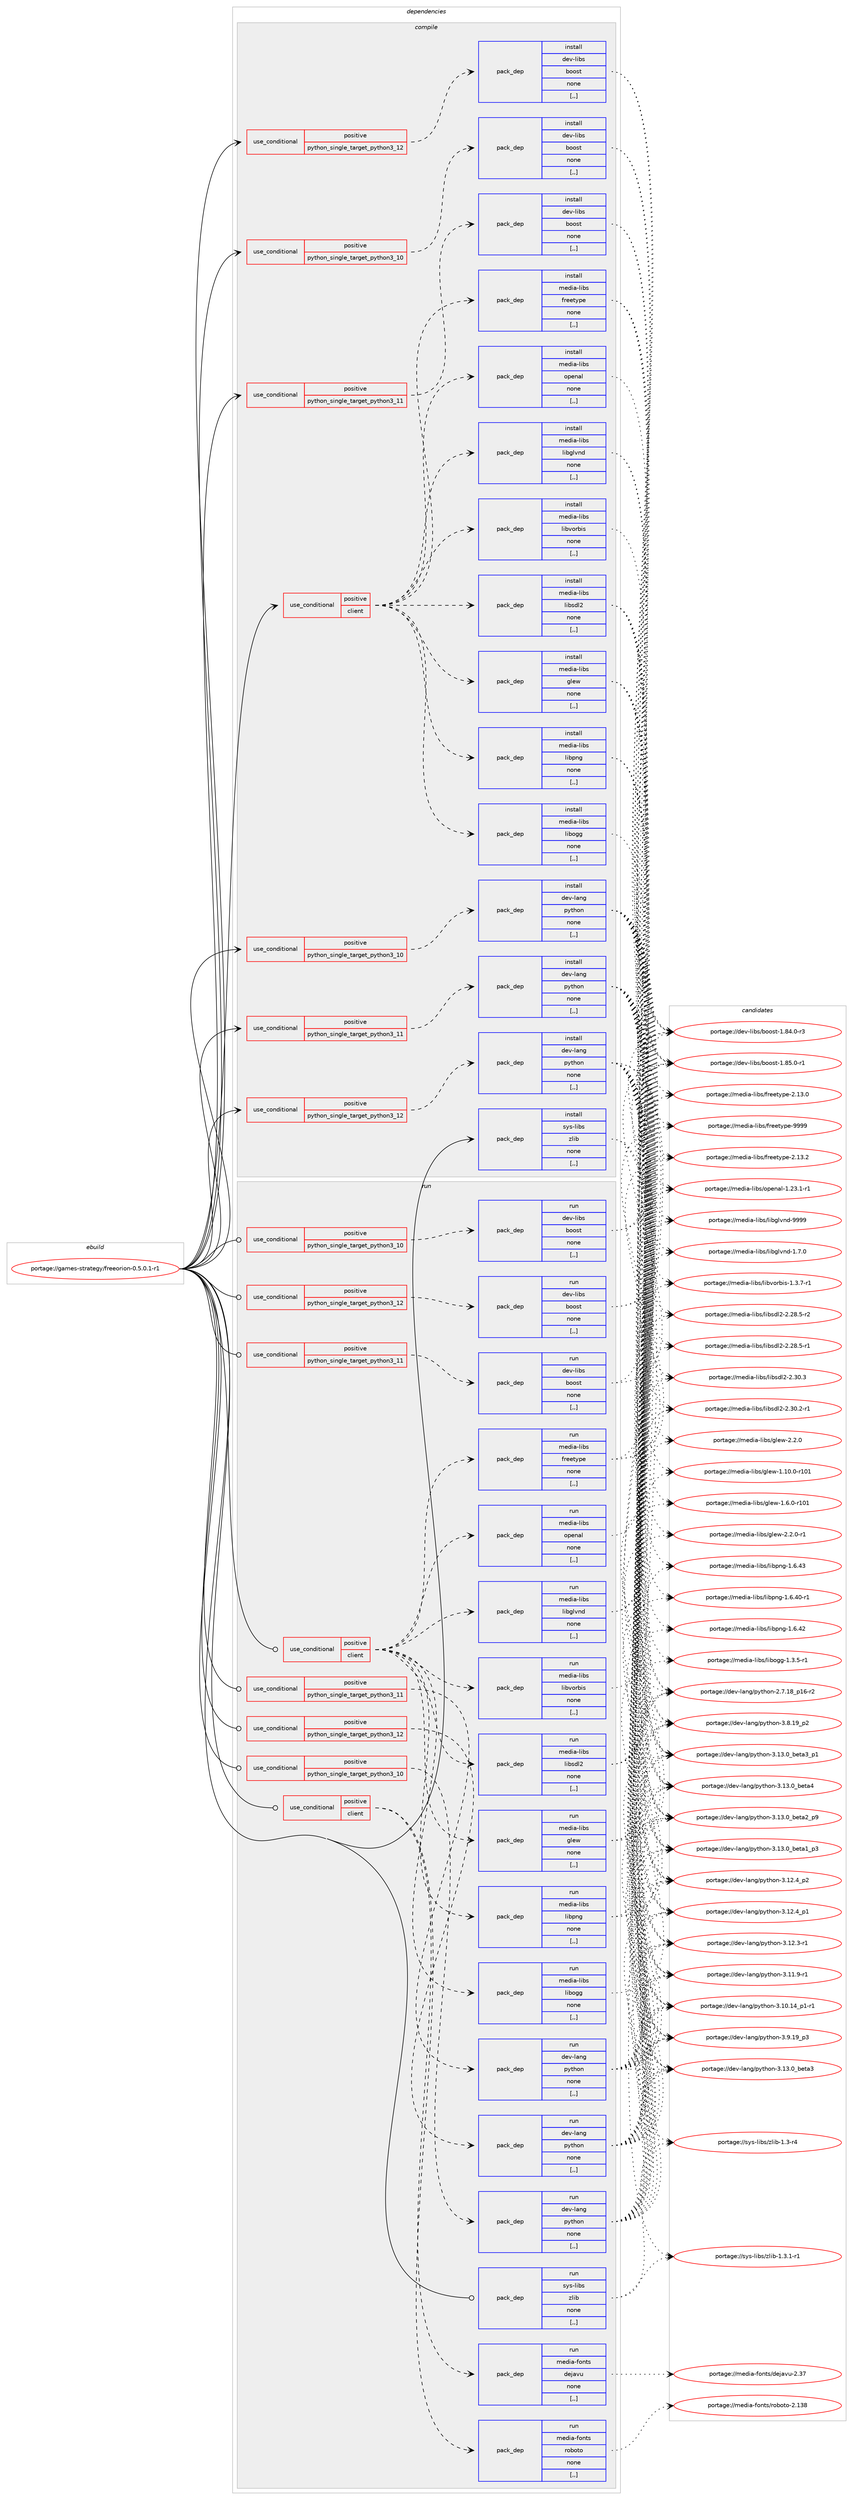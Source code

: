 digraph prolog {

# *************
# Graph options
# *************

newrank=true;
concentrate=true;
compound=true;
graph [rankdir=LR,fontname=Helvetica,fontsize=10,ranksep=1.5];#, ranksep=2.5, nodesep=0.2];
edge  [arrowhead=vee];
node  [fontname=Helvetica,fontsize=10];

# **********
# The ebuild
# **********

subgraph cluster_leftcol {
color=gray;
label=<<i>ebuild</i>>;
id [label="portage://games-strategy/freeorion-0.5.0.1-r1", color=red, width=4, href="../games-strategy/freeorion-0.5.0.1-r1.svg"];
}

# ****************
# The dependencies
# ****************

subgraph cluster_midcol {
color=gray;
label=<<i>dependencies</i>>;
subgraph cluster_compile {
fillcolor="#eeeeee";
style=filled;
label=<<i>compile</i>>;
subgraph cond64811 {
dependency234373 [label=<<TABLE BORDER="0" CELLBORDER="1" CELLSPACING="0" CELLPADDING="4"><TR><TD ROWSPAN="3" CELLPADDING="10">use_conditional</TD></TR><TR><TD>positive</TD></TR><TR><TD>client</TD></TR></TABLE>>, shape=none, color=red];
subgraph pack168040 {
dependency234374 [label=<<TABLE BORDER="0" CELLBORDER="1" CELLSPACING="0" CELLPADDING="4" WIDTH="220"><TR><TD ROWSPAN="6" CELLPADDING="30">pack_dep</TD></TR><TR><TD WIDTH="110">install</TD></TR><TR><TD>media-libs</TD></TR><TR><TD>freetype</TD></TR><TR><TD>none</TD></TR><TR><TD>[,,]</TD></TR></TABLE>>, shape=none, color=blue];
}
dependency234373:e -> dependency234374:w [weight=20,style="dashed",arrowhead="vee"];
subgraph pack168041 {
dependency234375 [label=<<TABLE BORDER="0" CELLBORDER="1" CELLSPACING="0" CELLPADDING="4" WIDTH="220"><TR><TD ROWSPAN="6" CELLPADDING="30">pack_dep</TD></TR><TR><TD WIDTH="110">install</TD></TR><TR><TD>media-libs</TD></TR><TR><TD>glew</TD></TR><TR><TD>none</TD></TR><TR><TD>[,,]</TD></TR></TABLE>>, shape=none, color=blue];
}
dependency234373:e -> dependency234375:w [weight=20,style="dashed",arrowhead="vee"];
subgraph pack168042 {
dependency234376 [label=<<TABLE BORDER="0" CELLBORDER="1" CELLSPACING="0" CELLPADDING="4" WIDTH="220"><TR><TD ROWSPAN="6" CELLPADDING="30">pack_dep</TD></TR><TR><TD WIDTH="110">install</TD></TR><TR><TD>media-libs</TD></TR><TR><TD>libglvnd</TD></TR><TR><TD>none</TD></TR><TR><TD>[,,]</TD></TR></TABLE>>, shape=none, color=blue];
}
dependency234373:e -> dependency234376:w [weight=20,style="dashed",arrowhead="vee"];
subgraph pack168043 {
dependency234377 [label=<<TABLE BORDER="0" CELLBORDER="1" CELLSPACING="0" CELLPADDING="4" WIDTH="220"><TR><TD ROWSPAN="6" CELLPADDING="30">pack_dep</TD></TR><TR><TD WIDTH="110">install</TD></TR><TR><TD>media-libs</TD></TR><TR><TD>libogg</TD></TR><TR><TD>none</TD></TR><TR><TD>[,,]</TD></TR></TABLE>>, shape=none, color=blue];
}
dependency234373:e -> dependency234377:w [weight=20,style="dashed",arrowhead="vee"];
subgraph pack168044 {
dependency234378 [label=<<TABLE BORDER="0" CELLBORDER="1" CELLSPACING="0" CELLPADDING="4" WIDTH="220"><TR><TD ROWSPAN="6" CELLPADDING="30">pack_dep</TD></TR><TR><TD WIDTH="110">install</TD></TR><TR><TD>media-libs</TD></TR><TR><TD>libpng</TD></TR><TR><TD>none</TD></TR><TR><TD>[,,]</TD></TR></TABLE>>, shape=none, color=blue];
}
dependency234373:e -> dependency234378:w [weight=20,style="dashed",arrowhead="vee"];
subgraph pack168045 {
dependency234379 [label=<<TABLE BORDER="0" CELLBORDER="1" CELLSPACING="0" CELLPADDING="4" WIDTH="220"><TR><TD ROWSPAN="6" CELLPADDING="30">pack_dep</TD></TR><TR><TD WIDTH="110">install</TD></TR><TR><TD>media-libs</TD></TR><TR><TD>libsdl2</TD></TR><TR><TD>none</TD></TR><TR><TD>[,,]</TD></TR></TABLE>>, shape=none, color=blue];
}
dependency234373:e -> dependency234379:w [weight=20,style="dashed",arrowhead="vee"];
subgraph pack168046 {
dependency234380 [label=<<TABLE BORDER="0" CELLBORDER="1" CELLSPACING="0" CELLPADDING="4" WIDTH="220"><TR><TD ROWSPAN="6" CELLPADDING="30">pack_dep</TD></TR><TR><TD WIDTH="110">install</TD></TR><TR><TD>media-libs</TD></TR><TR><TD>libvorbis</TD></TR><TR><TD>none</TD></TR><TR><TD>[,,]</TD></TR></TABLE>>, shape=none, color=blue];
}
dependency234373:e -> dependency234380:w [weight=20,style="dashed",arrowhead="vee"];
subgraph pack168047 {
dependency234381 [label=<<TABLE BORDER="0" CELLBORDER="1" CELLSPACING="0" CELLPADDING="4" WIDTH="220"><TR><TD ROWSPAN="6" CELLPADDING="30">pack_dep</TD></TR><TR><TD WIDTH="110">install</TD></TR><TR><TD>media-libs</TD></TR><TR><TD>openal</TD></TR><TR><TD>none</TD></TR><TR><TD>[,,]</TD></TR></TABLE>>, shape=none, color=blue];
}
dependency234373:e -> dependency234381:w [weight=20,style="dashed",arrowhead="vee"];
}
id:e -> dependency234373:w [weight=20,style="solid",arrowhead="vee"];
subgraph cond64812 {
dependency234382 [label=<<TABLE BORDER="0" CELLBORDER="1" CELLSPACING="0" CELLPADDING="4"><TR><TD ROWSPAN="3" CELLPADDING="10">use_conditional</TD></TR><TR><TD>positive</TD></TR><TR><TD>python_single_target_python3_10</TD></TR></TABLE>>, shape=none, color=red];
subgraph pack168048 {
dependency234383 [label=<<TABLE BORDER="0" CELLBORDER="1" CELLSPACING="0" CELLPADDING="4" WIDTH="220"><TR><TD ROWSPAN="6" CELLPADDING="30">pack_dep</TD></TR><TR><TD WIDTH="110">install</TD></TR><TR><TD>dev-lang</TD></TR><TR><TD>python</TD></TR><TR><TD>none</TD></TR><TR><TD>[,,]</TD></TR></TABLE>>, shape=none, color=blue];
}
dependency234382:e -> dependency234383:w [weight=20,style="dashed",arrowhead="vee"];
}
id:e -> dependency234382:w [weight=20,style="solid",arrowhead="vee"];
subgraph cond64813 {
dependency234384 [label=<<TABLE BORDER="0" CELLBORDER="1" CELLSPACING="0" CELLPADDING="4"><TR><TD ROWSPAN="3" CELLPADDING="10">use_conditional</TD></TR><TR><TD>positive</TD></TR><TR><TD>python_single_target_python3_10</TD></TR></TABLE>>, shape=none, color=red];
subgraph pack168049 {
dependency234385 [label=<<TABLE BORDER="0" CELLBORDER="1" CELLSPACING="0" CELLPADDING="4" WIDTH="220"><TR><TD ROWSPAN="6" CELLPADDING="30">pack_dep</TD></TR><TR><TD WIDTH="110">install</TD></TR><TR><TD>dev-libs</TD></TR><TR><TD>boost</TD></TR><TR><TD>none</TD></TR><TR><TD>[,,]</TD></TR></TABLE>>, shape=none, color=blue];
}
dependency234384:e -> dependency234385:w [weight=20,style="dashed",arrowhead="vee"];
}
id:e -> dependency234384:w [weight=20,style="solid",arrowhead="vee"];
subgraph cond64814 {
dependency234386 [label=<<TABLE BORDER="0" CELLBORDER="1" CELLSPACING="0" CELLPADDING="4"><TR><TD ROWSPAN="3" CELLPADDING="10">use_conditional</TD></TR><TR><TD>positive</TD></TR><TR><TD>python_single_target_python3_11</TD></TR></TABLE>>, shape=none, color=red];
subgraph pack168050 {
dependency234387 [label=<<TABLE BORDER="0" CELLBORDER="1" CELLSPACING="0" CELLPADDING="4" WIDTH="220"><TR><TD ROWSPAN="6" CELLPADDING="30">pack_dep</TD></TR><TR><TD WIDTH="110">install</TD></TR><TR><TD>dev-lang</TD></TR><TR><TD>python</TD></TR><TR><TD>none</TD></TR><TR><TD>[,,]</TD></TR></TABLE>>, shape=none, color=blue];
}
dependency234386:e -> dependency234387:w [weight=20,style="dashed",arrowhead="vee"];
}
id:e -> dependency234386:w [weight=20,style="solid",arrowhead="vee"];
subgraph cond64815 {
dependency234388 [label=<<TABLE BORDER="0" CELLBORDER="1" CELLSPACING="0" CELLPADDING="4"><TR><TD ROWSPAN="3" CELLPADDING="10">use_conditional</TD></TR><TR><TD>positive</TD></TR><TR><TD>python_single_target_python3_11</TD></TR></TABLE>>, shape=none, color=red];
subgraph pack168051 {
dependency234389 [label=<<TABLE BORDER="0" CELLBORDER="1" CELLSPACING="0" CELLPADDING="4" WIDTH="220"><TR><TD ROWSPAN="6" CELLPADDING="30">pack_dep</TD></TR><TR><TD WIDTH="110">install</TD></TR><TR><TD>dev-libs</TD></TR><TR><TD>boost</TD></TR><TR><TD>none</TD></TR><TR><TD>[,,]</TD></TR></TABLE>>, shape=none, color=blue];
}
dependency234388:e -> dependency234389:w [weight=20,style="dashed",arrowhead="vee"];
}
id:e -> dependency234388:w [weight=20,style="solid",arrowhead="vee"];
subgraph cond64816 {
dependency234390 [label=<<TABLE BORDER="0" CELLBORDER="1" CELLSPACING="0" CELLPADDING="4"><TR><TD ROWSPAN="3" CELLPADDING="10">use_conditional</TD></TR><TR><TD>positive</TD></TR><TR><TD>python_single_target_python3_12</TD></TR></TABLE>>, shape=none, color=red];
subgraph pack168052 {
dependency234391 [label=<<TABLE BORDER="0" CELLBORDER="1" CELLSPACING="0" CELLPADDING="4" WIDTH="220"><TR><TD ROWSPAN="6" CELLPADDING="30">pack_dep</TD></TR><TR><TD WIDTH="110">install</TD></TR><TR><TD>dev-lang</TD></TR><TR><TD>python</TD></TR><TR><TD>none</TD></TR><TR><TD>[,,]</TD></TR></TABLE>>, shape=none, color=blue];
}
dependency234390:e -> dependency234391:w [weight=20,style="dashed",arrowhead="vee"];
}
id:e -> dependency234390:w [weight=20,style="solid",arrowhead="vee"];
subgraph cond64817 {
dependency234392 [label=<<TABLE BORDER="0" CELLBORDER="1" CELLSPACING="0" CELLPADDING="4"><TR><TD ROWSPAN="3" CELLPADDING="10">use_conditional</TD></TR><TR><TD>positive</TD></TR><TR><TD>python_single_target_python3_12</TD></TR></TABLE>>, shape=none, color=red];
subgraph pack168053 {
dependency234393 [label=<<TABLE BORDER="0" CELLBORDER="1" CELLSPACING="0" CELLPADDING="4" WIDTH="220"><TR><TD ROWSPAN="6" CELLPADDING="30">pack_dep</TD></TR><TR><TD WIDTH="110">install</TD></TR><TR><TD>dev-libs</TD></TR><TR><TD>boost</TD></TR><TR><TD>none</TD></TR><TR><TD>[,,]</TD></TR></TABLE>>, shape=none, color=blue];
}
dependency234392:e -> dependency234393:w [weight=20,style="dashed",arrowhead="vee"];
}
id:e -> dependency234392:w [weight=20,style="solid",arrowhead="vee"];
subgraph pack168054 {
dependency234394 [label=<<TABLE BORDER="0" CELLBORDER="1" CELLSPACING="0" CELLPADDING="4" WIDTH="220"><TR><TD ROWSPAN="6" CELLPADDING="30">pack_dep</TD></TR><TR><TD WIDTH="110">install</TD></TR><TR><TD>sys-libs</TD></TR><TR><TD>zlib</TD></TR><TR><TD>none</TD></TR><TR><TD>[,,]</TD></TR></TABLE>>, shape=none, color=blue];
}
id:e -> dependency234394:w [weight=20,style="solid",arrowhead="vee"];
}
subgraph cluster_compileandrun {
fillcolor="#eeeeee";
style=filled;
label=<<i>compile and run</i>>;
}
subgraph cluster_run {
fillcolor="#eeeeee";
style=filled;
label=<<i>run</i>>;
subgraph cond64818 {
dependency234395 [label=<<TABLE BORDER="0" CELLBORDER="1" CELLSPACING="0" CELLPADDING="4"><TR><TD ROWSPAN="3" CELLPADDING="10">use_conditional</TD></TR><TR><TD>positive</TD></TR><TR><TD>client</TD></TR></TABLE>>, shape=none, color=red];
subgraph pack168055 {
dependency234396 [label=<<TABLE BORDER="0" CELLBORDER="1" CELLSPACING="0" CELLPADDING="4" WIDTH="220"><TR><TD ROWSPAN="6" CELLPADDING="30">pack_dep</TD></TR><TR><TD WIDTH="110">run</TD></TR><TR><TD>media-fonts</TD></TR><TR><TD>dejavu</TD></TR><TR><TD>none</TD></TR><TR><TD>[,,]</TD></TR></TABLE>>, shape=none, color=blue];
}
dependency234395:e -> dependency234396:w [weight=20,style="dashed",arrowhead="vee"];
subgraph pack168056 {
dependency234397 [label=<<TABLE BORDER="0" CELLBORDER="1" CELLSPACING="0" CELLPADDING="4" WIDTH="220"><TR><TD ROWSPAN="6" CELLPADDING="30">pack_dep</TD></TR><TR><TD WIDTH="110">run</TD></TR><TR><TD>media-fonts</TD></TR><TR><TD>roboto</TD></TR><TR><TD>none</TD></TR><TR><TD>[,,]</TD></TR></TABLE>>, shape=none, color=blue];
}
dependency234395:e -> dependency234397:w [weight=20,style="dashed",arrowhead="vee"];
}
id:e -> dependency234395:w [weight=20,style="solid",arrowhead="odot"];
subgraph cond64819 {
dependency234398 [label=<<TABLE BORDER="0" CELLBORDER="1" CELLSPACING="0" CELLPADDING="4"><TR><TD ROWSPAN="3" CELLPADDING="10">use_conditional</TD></TR><TR><TD>positive</TD></TR><TR><TD>client</TD></TR></TABLE>>, shape=none, color=red];
subgraph pack168057 {
dependency234399 [label=<<TABLE BORDER="0" CELLBORDER="1" CELLSPACING="0" CELLPADDING="4" WIDTH="220"><TR><TD ROWSPAN="6" CELLPADDING="30">pack_dep</TD></TR><TR><TD WIDTH="110">run</TD></TR><TR><TD>media-libs</TD></TR><TR><TD>freetype</TD></TR><TR><TD>none</TD></TR><TR><TD>[,,]</TD></TR></TABLE>>, shape=none, color=blue];
}
dependency234398:e -> dependency234399:w [weight=20,style="dashed",arrowhead="vee"];
subgraph pack168058 {
dependency234400 [label=<<TABLE BORDER="0" CELLBORDER="1" CELLSPACING="0" CELLPADDING="4" WIDTH="220"><TR><TD ROWSPAN="6" CELLPADDING="30">pack_dep</TD></TR><TR><TD WIDTH="110">run</TD></TR><TR><TD>media-libs</TD></TR><TR><TD>glew</TD></TR><TR><TD>none</TD></TR><TR><TD>[,,]</TD></TR></TABLE>>, shape=none, color=blue];
}
dependency234398:e -> dependency234400:w [weight=20,style="dashed",arrowhead="vee"];
subgraph pack168059 {
dependency234401 [label=<<TABLE BORDER="0" CELLBORDER="1" CELLSPACING="0" CELLPADDING="4" WIDTH="220"><TR><TD ROWSPAN="6" CELLPADDING="30">pack_dep</TD></TR><TR><TD WIDTH="110">run</TD></TR><TR><TD>media-libs</TD></TR><TR><TD>libglvnd</TD></TR><TR><TD>none</TD></TR><TR><TD>[,,]</TD></TR></TABLE>>, shape=none, color=blue];
}
dependency234398:e -> dependency234401:w [weight=20,style="dashed",arrowhead="vee"];
subgraph pack168060 {
dependency234402 [label=<<TABLE BORDER="0" CELLBORDER="1" CELLSPACING="0" CELLPADDING="4" WIDTH="220"><TR><TD ROWSPAN="6" CELLPADDING="30">pack_dep</TD></TR><TR><TD WIDTH="110">run</TD></TR><TR><TD>media-libs</TD></TR><TR><TD>libogg</TD></TR><TR><TD>none</TD></TR><TR><TD>[,,]</TD></TR></TABLE>>, shape=none, color=blue];
}
dependency234398:e -> dependency234402:w [weight=20,style="dashed",arrowhead="vee"];
subgraph pack168061 {
dependency234403 [label=<<TABLE BORDER="0" CELLBORDER="1" CELLSPACING="0" CELLPADDING="4" WIDTH="220"><TR><TD ROWSPAN="6" CELLPADDING="30">pack_dep</TD></TR><TR><TD WIDTH="110">run</TD></TR><TR><TD>media-libs</TD></TR><TR><TD>libpng</TD></TR><TR><TD>none</TD></TR><TR><TD>[,,]</TD></TR></TABLE>>, shape=none, color=blue];
}
dependency234398:e -> dependency234403:w [weight=20,style="dashed",arrowhead="vee"];
subgraph pack168062 {
dependency234404 [label=<<TABLE BORDER="0" CELLBORDER="1" CELLSPACING="0" CELLPADDING="4" WIDTH="220"><TR><TD ROWSPAN="6" CELLPADDING="30">pack_dep</TD></TR><TR><TD WIDTH="110">run</TD></TR><TR><TD>media-libs</TD></TR><TR><TD>libsdl2</TD></TR><TR><TD>none</TD></TR><TR><TD>[,,]</TD></TR></TABLE>>, shape=none, color=blue];
}
dependency234398:e -> dependency234404:w [weight=20,style="dashed",arrowhead="vee"];
subgraph pack168063 {
dependency234405 [label=<<TABLE BORDER="0" CELLBORDER="1" CELLSPACING="0" CELLPADDING="4" WIDTH="220"><TR><TD ROWSPAN="6" CELLPADDING="30">pack_dep</TD></TR><TR><TD WIDTH="110">run</TD></TR><TR><TD>media-libs</TD></TR><TR><TD>libvorbis</TD></TR><TR><TD>none</TD></TR><TR><TD>[,,]</TD></TR></TABLE>>, shape=none, color=blue];
}
dependency234398:e -> dependency234405:w [weight=20,style="dashed",arrowhead="vee"];
subgraph pack168064 {
dependency234406 [label=<<TABLE BORDER="0" CELLBORDER="1" CELLSPACING="0" CELLPADDING="4" WIDTH="220"><TR><TD ROWSPAN="6" CELLPADDING="30">pack_dep</TD></TR><TR><TD WIDTH="110">run</TD></TR><TR><TD>media-libs</TD></TR><TR><TD>openal</TD></TR><TR><TD>none</TD></TR><TR><TD>[,,]</TD></TR></TABLE>>, shape=none, color=blue];
}
dependency234398:e -> dependency234406:w [weight=20,style="dashed",arrowhead="vee"];
}
id:e -> dependency234398:w [weight=20,style="solid",arrowhead="odot"];
subgraph cond64820 {
dependency234407 [label=<<TABLE BORDER="0" CELLBORDER="1" CELLSPACING="0" CELLPADDING="4"><TR><TD ROWSPAN="3" CELLPADDING="10">use_conditional</TD></TR><TR><TD>positive</TD></TR><TR><TD>python_single_target_python3_10</TD></TR></TABLE>>, shape=none, color=red];
subgraph pack168065 {
dependency234408 [label=<<TABLE BORDER="0" CELLBORDER="1" CELLSPACING="0" CELLPADDING="4" WIDTH="220"><TR><TD ROWSPAN="6" CELLPADDING="30">pack_dep</TD></TR><TR><TD WIDTH="110">run</TD></TR><TR><TD>dev-lang</TD></TR><TR><TD>python</TD></TR><TR><TD>none</TD></TR><TR><TD>[,,]</TD></TR></TABLE>>, shape=none, color=blue];
}
dependency234407:e -> dependency234408:w [weight=20,style="dashed",arrowhead="vee"];
}
id:e -> dependency234407:w [weight=20,style="solid",arrowhead="odot"];
subgraph cond64821 {
dependency234409 [label=<<TABLE BORDER="0" CELLBORDER="1" CELLSPACING="0" CELLPADDING="4"><TR><TD ROWSPAN="3" CELLPADDING="10">use_conditional</TD></TR><TR><TD>positive</TD></TR><TR><TD>python_single_target_python3_10</TD></TR></TABLE>>, shape=none, color=red];
subgraph pack168066 {
dependency234410 [label=<<TABLE BORDER="0" CELLBORDER="1" CELLSPACING="0" CELLPADDING="4" WIDTH="220"><TR><TD ROWSPAN="6" CELLPADDING="30">pack_dep</TD></TR><TR><TD WIDTH="110">run</TD></TR><TR><TD>dev-libs</TD></TR><TR><TD>boost</TD></TR><TR><TD>none</TD></TR><TR><TD>[,,]</TD></TR></TABLE>>, shape=none, color=blue];
}
dependency234409:e -> dependency234410:w [weight=20,style="dashed",arrowhead="vee"];
}
id:e -> dependency234409:w [weight=20,style="solid",arrowhead="odot"];
subgraph cond64822 {
dependency234411 [label=<<TABLE BORDER="0" CELLBORDER="1" CELLSPACING="0" CELLPADDING="4"><TR><TD ROWSPAN="3" CELLPADDING="10">use_conditional</TD></TR><TR><TD>positive</TD></TR><TR><TD>python_single_target_python3_11</TD></TR></TABLE>>, shape=none, color=red];
subgraph pack168067 {
dependency234412 [label=<<TABLE BORDER="0" CELLBORDER="1" CELLSPACING="0" CELLPADDING="4" WIDTH="220"><TR><TD ROWSPAN="6" CELLPADDING="30">pack_dep</TD></TR><TR><TD WIDTH="110">run</TD></TR><TR><TD>dev-lang</TD></TR><TR><TD>python</TD></TR><TR><TD>none</TD></TR><TR><TD>[,,]</TD></TR></TABLE>>, shape=none, color=blue];
}
dependency234411:e -> dependency234412:w [weight=20,style="dashed",arrowhead="vee"];
}
id:e -> dependency234411:w [weight=20,style="solid",arrowhead="odot"];
subgraph cond64823 {
dependency234413 [label=<<TABLE BORDER="0" CELLBORDER="1" CELLSPACING="0" CELLPADDING="4"><TR><TD ROWSPAN="3" CELLPADDING="10">use_conditional</TD></TR><TR><TD>positive</TD></TR><TR><TD>python_single_target_python3_11</TD></TR></TABLE>>, shape=none, color=red];
subgraph pack168068 {
dependency234414 [label=<<TABLE BORDER="0" CELLBORDER="1" CELLSPACING="0" CELLPADDING="4" WIDTH="220"><TR><TD ROWSPAN="6" CELLPADDING="30">pack_dep</TD></TR><TR><TD WIDTH="110">run</TD></TR><TR><TD>dev-libs</TD></TR><TR><TD>boost</TD></TR><TR><TD>none</TD></TR><TR><TD>[,,]</TD></TR></TABLE>>, shape=none, color=blue];
}
dependency234413:e -> dependency234414:w [weight=20,style="dashed",arrowhead="vee"];
}
id:e -> dependency234413:w [weight=20,style="solid",arrowhead="odot"];
subgraph cond64824 {
dependency234415 [label=<<TABLE BORDER="0" CELLBORDER="1" CELLSPACING="0" CELLPADDING="4"><TR><TD ROWSPAN="3" CELLPADDING="10">use_conditional</TD></TR><TR><TD>positive</TD></TR><TR><TD>python_single_target_python3_12</TD></TR></TABLE>>, shape=none, color=red];
subgraph pack168069 {
dependency234416 [label=<<TABLE BORDER="0" CELLBORDER="1" CELLSPACING="0" CELLPADDING="4" WIDTH="220"><TR><TD ROWSPAN="6" CELLPADDING="30">pack_dep</TD></TR><TR><TD WIDTH="110">run</TD></TR><TR><TD>dev-lang</TD></TR><TR><TD>python</TD></TR><TR><TD>none</TD></TR><TR><TD>[,,]</TD></TR></TABLE>>, shape=none, color=blue];
}
dependency234415:e -> dependency234416:w [weight=20,style="dashed",arrowhead="vee"];
}
id:e -> dependency234415:w [weight=20,style="solid",arrowhead="odot"];
subgraph cond64825 {
dependency234417 [label=<<TABLE BORDER="0" CELLBORDER="1" CELLSPACING="0" CELLPADDING="4"><TR><TD ROWSPAN="3" CELLPADDING="10">use_conditional</TD></TR><TR><TD>positive</TD></TR><TR><TD>python_single_target_python3_12</TD></TR></TABLE>>, shape=none, color=red];
subgraph pack168070 {
dependency234418 [label=<<TABLE BORDER="0" CELLBORDER="1" CELLSPACING="0" CELLPADDING="4" WIDTH="220"><TR><TD ROWSPAN="6" CELLPADDING="30">pack_dep</TD></TR><TR><TD WIDTH="110">run</TD></TR><TR><TD>dev-libs</TD></TR><TR><TD>boost</TD></TR><TR><TD>none</TD></TR><TR><TD>[,,]</TD></TR></TABLE>>, shape=none, color=blue];
}
dependency234417:e -> dependency234418:w [weight=20,style="dashed",arrowhead="vee"];
}
id:e -> dependency234417:w [weight=20,style="solid",arrowhead="odot"];
subgraph pack168071 {
dependency234419 [label=<<TABLE BORDER="0" CELLBORDER="1" CELLSPACING="0" CELLPADDING="4" WIDTH="220"><TR><TD ROWSPAN="6" CELLPADDING="30">pack_dep</TD></TR><TR><TD WIDTH="110">run</TD></TR><TR><TD>sys-libs</TD></TR><TR><TD>zlib</TD></TR><TR><TD>none</TD></TR><TR><TD>[,,]</TD></TR></TABLE>>, shape=none, color=blue];
}
id:e -> dependency234419:w [weight=20,style="solid",arrowhead="odot"];
}
}

# **************
# The candidates
# **************

subgraph cluster_choices {
rank=same;
color=gray;
label=<<i>candidates</i>>;

subgraph choice168040 {
color=black;
nodesep=1;
choice109101100105974510810598115471021141011011161211121014557575757 [label="portage://media-libs/freetype-9999", color=red, width=4,href="../media-libs/freetype-9999.svg"];
choice1091011001059745108105981154710211410110111612111210145504649514650 [label="portage://media-libs/freetype-2.13.2", color=red, width=4,href="../media-libs/freetype-2.13.2.svg"];
choice1091011001059745108105981154710211410110111612111210145504649514648 [label="portage://media-libs/freetype-2.13.0", color=red, width=4,href="../media-libs/freetype-2.13.0.svg"];
dependency234374:e -> choice109101100105974510810598115471021141011011161211121014557575757:w [style=dotted,weight="100"];
dependency234374:e -> choice1091011001059745108105981154710211410110111612111210145504649514650:w [style=dotted,weight="100"];
dependency234374:e -> choice1091011001059745108105981154710211410110111612111210145504649514648:w [style=dotted,weight="100"];
}
subgraph choice168041 {
color=black;
nodesep=1;
choice109101100105974510810598115471031081011194550465046484511449 [label="portage://media-libs/glew-2.2.0-r1", color=red, width=4,href="../media-libs/glew-2.2.0-r1.svg"];
choice10910110010597451081059811547103108101119455046504648 [label="portage://media-libs/glew-2.2.0", color=red, width=4,href="../media-libs/glew-2.2.0.svg"];
choice109101100105974510810598115471031081011194549464948464845114494849 [label="portage://media-libs/glew-1.10.0-r101", color=red, width=4,href="../media-libs/glew-1.10.0-r101.svg"];
choice1091011001059745108105981154710310810111945494654464845114494849 [label="portage://media-libs/glew-1.6.0-r101", color=red, width=4,href="../media-libs/glew-1.6.0-r101.svg"];
dependency234375:e -> choice109101100105974510810598115471031081011194550465046484511449:w [style=dotted,weight="100"];
dependency234375:e -> choice10910110010597451081059811547103108101119455046504648:w [style=dotted,weight="100"];
dependency234375:e -> choice109101100105974510810598115471031081011194549464948464845114494849:w [style=dotted,weight="100"];
dependency234375:e -> choice1091011001059745108105981154710310810111945494654464845114494849:w [style=dotted,weight="100"];
}
subgraph choice168042 {
color=black;
nodesep=1;
choice10910110010597451081059811547108105981031081181101004557575757 [label="portage://media-libs/libglvnd-9999", color=red, width=4,href="../media-libs/libglvnd-9999.svg"];
choice1091011001059745108105981154710810598103108118110100454946554648 [label="portage://media-libs/libglvnd-1.7.0", color=red, width=4,href="../media-libs/libglvnd-1.7.0.svg"];
dependency234376:e -> choice10910110010597451081059811547108105981031081181101004557575757:w [style=dotted,weight="100"];
dependency234376:e -> choice1091011001059745108105981154710810598103108118110100454946554648:w [style=dotted,weight="100"];
}
subgraph choice168043 {
color=black;
nodesep=1;
choice10910110010597451081059811547108105981111031034549465146534511449 [label="portage://media-libs/libogg-1.3.5-r1", color=red, width=4,href="../media-libs/libogg-1.3.5-r1.svg"];
dependency234377:e -> choice10910110010597451081059811547108105981111031034549465146534511449:w [style=dotted,weight="100"];
}
subgraph choice168044 {
color=black;
nodesep=1;
choice109101100105974510810598115471081059811211010345494654465251 [label="portage://media-libs/libpng-1.6.43", color=red, width=4,href="../media-libs/libpng-1.6.43.svg"];
choice109101100105974510810598115471081059811211010345494654465250 [label="portage://media-libs/libpng-1.6.42", color=red, width=4,href="../media-libs/libpng-1.6.42.svg"];
choice1091011001059745108105981154710810598112110103454946544652484511449 [label="portage://media-libs/libpng-1.6.40-r1", color=red, width=4,href="../media-libs/libpng-1.6.40-r1.svg"];
dependency234378:e -> choice109101100105974510810598115471081059811211010345494654465251:w [style=dotted,weight="100"];
dependency234378:e -> choice109101100105974510810598115471081059811211010345494654465250:w [style=dotted,weight="100"];
dependency234378:e -> choice1091011001059745108105981154710810598112110103454946544652484511449:w [style=dotted,weight="100"];
}
subgraph choice168045 {
color=black;
nodesep=1;
choice10910110010597451081059811547108105981151001085045504651484651 [label="portage://media-libs/libsdl2-2.30.3", color=red, width=4,href="../media-libs/libsdl2-2.30.3.svg"];
choice109101100105974510810598115471081059811510010850455046514846504511449 [label="portage://media-libs/libsdl2-2.30.2-r1", color=red, width=4,href="../media-libs/libsdl2-2.30.2-r1.svg"];
choice109101100105974510810598115471081059811510010850455046505646534511450 [label="portage://media-libs/libsdl2-2.28.5-r2", color=red, width=4,href="../media-libs/libsdl2-2.28.5-r2.svg"];
choice109101100105974510810598115471081059811510010850455046505646534511449 [label="portage://media-libs/libsdl2-2.28.5-r1", color=red, width=4,href="../media-libs/libsdl2-2.28.5-r1.svg"];
dependency234379:e -> choice10910110010597451081059811547108105981151001085045504651484651:w [style=dotted,weight="100"];
dependency234379:e -> choice109101100105974510810598115471081059811510010850455046514846504511449:w [style=dotted,weight="100"];
dependency234379:e -> choice109101100105974510810598115471081059811510010850455046505646534511450:w [style=dotted,weight="100"];
dependency234379:e -> choice109101100105974510810598115471081059811510010850455046505646534511449:w [style=dotted,weight="100"];
}
subgraph choice168046 {
color=black;
nodesep=1;
choice1091011001059745108105981154710810598118111114981051154549465146554511449 [label="portage://media-libs/libvorbis-1.3.7-r1", color=red, width=4,href="../media-libs/libvorbis-1.3.7-r1.svg"];
dependency234380:e -> choice1091011001059745108105981154710810598118111114981051154549465146554511449:w [style=dotted,weight="100"];
}
subgraph choice168047 {
color=black;
nodesep=1;
choice1091011001059745108105981154711111210111097108454946505146494511449 [label="portage://media-libs/openal-1.23.1-r1", color=red, width=4,href="../media-libs/openal-1.23.1-r1.svg"];
dependency234381:e -> choice1091011001059745108105981154711111210111097108454946505146494511449:w [style=dotted,weight="100"];
}
subgraph choice168048 {
color=black;
nodesep=1;
choice1001011184510897110103471121211161041111104551464951464895981011169752 [label="portage://dev-lang/python-3.13.0_beta4", color=red, width=4,href="../dev-lang/python-3.13.0_beta4.svg"];
choice10010111845108971101034711212111610411111045514649514648959810111697519511249 [label="portage://dev-lang/python-3.13.0_beta3_p1", color=red, width=4,href="../dev-lang/python-3.13.0_beta3_p1.svg"];
choice1001011184510897110103471121211161041111104551464951464895981011169751 [label="portage://dev-lang/python-3.13.0_beta3", color=red, width=4,href="../dev-lang/python-3.13.0_beta3.svg"];
choice10010111845108971101034711212111610411111045514649514648959810111697509511257 [label="portage://dev-lang/python-3.13.0_beta2_p9", color=red, width=4,href="../dev-lang/python-3.13.0_beta2_p9.svg"];
choice10010111845108971101034711212111610411111045514649514648959810111697499511251 [label="portage://dev-lang/python-3.13.0_beta1_p3", color=red, width=4,href="../dev-lang/python-3.13.0_beta1_p3.svg"];
choice100101118451089711010347112121116104111110455146495046529511250 [label="portage://dev-lang/python-3.12.4_p2", color=red, width=4,href="../dev-lang/python-3.12.4_p2.svg"];
choice100101118451089711010347112121116104111110455146495046529511249 [label="portage://dev-lang/python-3.12.4_p1", color=red, width=4,href="../dev-lang/python-3.12.4_p1.svg"];
choice100101118451089711010347112121116104111110455146495046514511449 [label="portage://dev-lang/python-3.12.3-r1", color=red, width=4,href="../dev-lang/python-3.12.3-r1.svg"];
choice100101118451089711010347112121116104111110455146494946574511449 [label="portage://dev-lang/python-3.11.9-r1", color=red, width=4,href="../dev-lang/python-3.11.9-r1.svg"];
choice100101118451089711010347112121116104111110455146494846495295112494511449 [label="portage://dev-lang/python-3.10.14_p1-r1", color=red, width=4,href="../dev-lang/python-3.10.14_p1-r1.svg"];
choice100101118451089711010347112121116104111110455146574649579511251 [label="portage://dev-lang/python-3.9.19_p3", color=red, width=4,href="../dev-lang/python-3.9.19_p3.svg"];
choice100101118451089711010347112121116104111110455146564649579511250 [label="portage://dev-lang/python-3.8.19_p2", color=red, width=4,href="../dev-lang/python-3.8.19_p2.svg"];
choice100101118451089711010347112121116104111110455046554649569511249544511450 [label="portage://dev-lang/python-2.7.18_p16-r2", color=red, width=4,href="../dev-lang/python-2.7.18_p16-r2.svg"];
dependency234383:e -> choice1001011184510897110103471121211161041111104551464951464895981011169752:w [style=dotted,weight="100"];
dependency234383:e -> choice10010111845108971101034711212111610411111045514649514648959810111697519511249:w [style=dotted,weight="100"];
dependency234383:e -> choice1001011184510897110103471121211161041111104551464951464895981011169751:w [style=dotted,weight="100"];
dependency234383:e -> choice10010111845108971101034711212111610411111045514649514648959810111697509511257:w [style=dotted,weight="100"];
dependency234383:e -> choice10010111845108971101034711212111610411111045514649514648959810111697499511251:w [style=dotted,weight="100"];
dependency234383:e -> choice100101118451089711010347112121116104111110455146495046529511250:w [style=dotted,weight="100"];
dependency234383:e -> choice100101118451089711010347112121116104111110455146495046529511249:w [style=dotted,weight="100"];
dependency234383:e -> choice100101118451089711010347112121116104111110455146495046514511449:w [style=dotted,weight="100"];
dependency234383:e -> choice100101118451089711010347112121116104111110455146494946574511449:w [style=dotted,weight="100"];
dependency234383:e -> choice100101118451089711010347112121116104111110455146494846495295112494511449:w [style=dotted,weight="100"];
dependency234383:e -> choice100101118451089711010347112121116104111110455146574649579511251:w [style=dotted,weight="100"];
dependency234383:e -> choice100101118451089711010347112121116104111110455146564649579511250:w [style=dotted,weight="100"];
dependency234383:e -> choice100101118451089711010347112121116104111110455046554649569511249544511450:w [style=dotted,weight="100"];
}
subgraph choice168049 {
color=black;
nodesep=1;
choice10010111845108105981154798111111115116454946565346484511449 [label="portage://dev-libs/boost-1.85.0-r1", color=red, width=4,href="../dev-libs/boost-1.85.0-r1.svg"];
choice10010111845108105981154798111111115116454946565246484511451 [label="portage://dev-libs/boost-1.84.0-r3", color=red, width=4,href="../dev-libs/boost-1.84.0-r3.svg"];
dependency234385:e -> choice10010111845108105981154798111111115116454946565346484511449:w [style=dotted,weight="100"];
dependency234385:e -> choice10010111845108105981154798111111115116454946565246484511451:w [style=dotted,weight="100"];
}
subgraph choice168050 {
color=black;
nodesep=1;
choice1001011184510897110103471121211161041111104551464951464895981011169752 [label="portage://dev-lang/python-3.13.0_beta4", color=red, width=4,href="../dev-lang/python-3.13.0_beta4.svg"];
choice10010111845108971101034711212111610411111045514649514648959810111697519511249 [label="portage://dev-lang/python-3.13.0_beta3_p1", color=red, width=4,href="../dev-lang/python-3.13.0_beta3_p1.svg"];
choice1001011184510897110103471121211161041111104551464951464895981011169751 [label="portage://dev-lang/python-3.13.0_beta3", color=red, width=4,href="../dev-lang/python-3.13.0_beta3.svg"];
choice10010111845108971101034711212111610411111045514649514648959810111697509511257 [label="portage://dev-lang/python-3.13.0_beta2_p9", color=red, width=4,href="../dev-lang/python-3.13.0_beta2_p9.svg"];
choice10010111845108971101034711212111610411111045514649514648959810111697499511251 [label="portage://dev-lang/python-3.13.0_beta1_p3", color=red, width=4,href="../dev-lang/python-3.13.0_beta1_p3.svg"];
choice100101118451089711010347112121116104111110455146495046529511250 [label="portage://dev-lang/python-3.12.4_p2", color=red, width=4,href="../dev-lang/python-3.12.4_p2.svg"];
choice100101118451089711010347112121116104111110455146495046529511249 [label="portage://dev-lang/python-3.12.4_p1", color=red, width=4,href="../dev-lang/python-3.12.4_p1.svg"];
choice100101118451089711010347112121116104111110455146495046514511449 [label="portage://dev-lang/python-3.12.3-r1", color=red, width=4,href="../dev-lang/python-3.12.3-r1.svg"];
choice100101118451089711010347112121116104111110455146494946574511449 [label="portage://dev-lang/python-3.11.9-r1", color=red, width=4,href="../dev-lang/python-3.11.9-r1.svg"];
choice100101118451089711010347112121116104111110455146494846495295112494511449 [label="portage://dev-lang/python-3.10.14_p1-r1", color=red, width=4,href="../dev-lang/python-3.10.14_p1-r1.svg"];
choice100101118451089711010347112121116104111110455146574649579511251 [label="portage://dev-lang/python-3.9.19_p3", color=red, width=4,href="../dev-lang/python-3.9.19_p3.svg"];
choice100101118451089711010347112121116104111110455146564649579511250 [label="portage://dev-lang/python-3.8.19_p2", color=red, width=4,href="../dev-lang/python-3.8.19_p2.svg"];
choice100101118451089711010347112121116104111110455046554649569511249544511450 [label="portage://dev-lang/python-2.7.18_p16-r2", color=red, width=4,href="../dev-lang/python-2.7.18_p16-r2.svg"];
dependency234387:e -> choice1001011184510897110103471121211161041111104551464951464895981011169752:w [style=dotted,weight="100"];
dependency234387:e -> choice10010111845108971101034711212111610411111045514649514648959810111697519511249:w [style=dotted,weight="100"];
dependency234387:e -> choice1001011184510897110103471121211161041111104551464951464895981011169751:w [style=dotted,weight="100"];
dependency234387:e -> choice10010111845108971101034711212111610411111045514649514648959810111697509511257:w [style=dotted,weight="100"];
dependency234387:e -> choice10010111845108971101034711212111610411111045514649514648959810111697499511251:w [style=dotted,weight="100"];
dependency234387:e -> choice100101118451089711010347112121116104111110455146495046529511250:w [style=dotted,weight="100"];
dependency234387:e -> choice100101118451089711010347112121116104111110455146495046529511249:w [style=dotted,weight="100"];
dependency234387:e -> choice100101118451089711010347112121116104111110455146495046514511449:w [style=dotted,weight="100"];
dependency234387:e -> choice100101118451089711010347112121116104111110455146494946574511449:w [style=dotted,weight="100"];
dependency234387:e -> choice100101118451089711010347112121116104111110455146494846495295112494511449:w [style=dotted,weight="100"];
dependency234387:e -> choice100101118451089711010347112121116104111110455146574649579511251:w [style=dotted,weight="100"];
dependency234387:e -> choice100101118451089711010347112121116104111110455146564649579511250:w [style=dotted,weight="100"];
dependency234387:e -> choice100101118451089711010347112121116104111110455046554649569511249544511450:w [style=dotted,weight="100"];
}
subgraph choice168051 {
color=black;
nodesep=1;
choice10010111845108105981154798111111115116454946565346484511449 [label="portage://dev-libs/boost-1.85.0-r1", color=red, width=4,href="../dev-libs/boost-1.85.0-r1.svg"];
choice10010111845108105981154798111111115116454946565246484511451 [label="portage://dev-libs/boost-1.84.0-r3", color=red, width=4,href="../dev-libs/boost-1.84.0-r3.svg"];
dependency234389:e -> choice10010111845108105981154798111111115116454946565346484511449:w [style=dotted,weight="100"];
dependency234389:e -> choice10010111845108105981154798111111115116454946565246484511451:w [style=dotted,weight="100"];
}
subgraph choice168052 {
color=black;
nodesep=1;
choice1001011184510897110103471121211161041111104551464951464895981011169752 [label="portage://dev-lang/python-3.13.0_beta4", color=red, width=4,href="../dev-lang/python-3.13.0_beta4.svg"];
choice10010111845108971101034711212111610411111045514649514648959810111697519511249 [label="portage://dev-lang/python-3.13.0_beta3_p1", color=red, width=4,href="../dev-lang/python-3.13.0_beta3_p1.svg"];
choice1001011184510897110103471121211161041111104551464951464895981011169751 [label="portage://dev-lang/python-3.13.0_beta3", color=red, width=4,href="../dev-lang/python-3.13.0_beta3.svg"];
choice10010111845108971101034711212111610411111045514649514648959810111697509511257 [label="portage://dev-lang/python-3.13.0_beta2_p9", color=red, width=4,href="../dev-lang/python-3.13.0_beta2_p9.svg"];
choice10010111845108971101034711212111610411111045514649514648959810111697499511251 [label="portage://dev-lang/python-3.13.0_beta1_p3", color=red, width=4,href="../dev-lang/python-3.13.0_beta1_p3.svg"];
choice100101118451089711010347112121116104111110455146495046529511250 [label="portage://dev-lang/python-3.12.4_p2", color=red, width=4,href="../dev-lang/python-3.12.4_p2.svg"];
choice100101118451089711010347112121116104111110455146495046529511249 [label="portage://dev-lang/python-3.12.4_p1", color=red, width=4,href="../dev-lang/python-3.12.4_p1.svg"];
choice100101118451089711010347112121116104111110455146495046514511449 [label="portage://dev-lang/python-3.12.3-r1", color=red, width=4,href="../dev-lang/python-3.12.3-r1.svg"];
choice100101118451089711010347112121116104111110455146494946574511449 [label="portage://dev-lang/python-3.11.9-r1", color=red, width=4,href="../dev-lang/python-3.11.9-r1.svg"];
choice100101118451089711010347112121116104111110455146494846495295112494511449 [label="portage://dev-lang/python-3.10.14_p1-r1", color=red, width=4,href="../dev-lang/python-3.10.14_p1-r1.svg"];
choice100101118451089711010347112121116104111110455146574649579511251 [label="portage://dev-lang/python-3.9.19_p3", color=red, width=4,href="../dev-lang/python-3.9.19_p3.svg"];
choice100101118451089711010347112121116104111110455146564649579511250 [label="portage://dev-lang/python-3.8.19_p2", color=red, width=4,href="../dev-lang/python-3.8.19_p2.svg"];
choice100101118451089711010347112121116104111110455046554649569511249544511450 [label="portage://dev-lang/python-2.7.18_p16-r2", color=red, width=4,href="../dev-lang/python-2.7.18_p16-r2.svg"];
dependency234391:e -> choice1001011184510897110103471121211161041111104551464951464895981011169752:w [style=dotted,weight="100"];
dependency234391:e -> choice10010111845108971101034711212111610411111045514649514648959810111697519511249:w [style=dotted,weight="100"];
dependency234391:e -> choice1001011184510897110103471121211161041111104551464951464895981011169751:w [style=dotted,weight="100"];
dependency234391:e -> choice10010111845108971101034711212111610411111045514649514648959810111697509511257:w [style=dotted,weight="100"];
dependency234391:e -> choice10010111845108971101034711212111610411111045514649514648959810111697499511251:w [style=dotted,weight="100"];
dependency234391:e -> choice100101118451089711010347112121116104111110455146495046529511250:w [style=dotted,weight="100"];
dependency234391:e -> choice100101118451089711010347112121116104111110455146495046529511249:w [style=dotted,weight="100"];
dependency234391:e -> choice100101118451089711010347112121116104111110455146495046514511449:w [style=dotted,weight="100"];
dependency234391:e -> choice100101118451089711010347112121116104111110455146494946574511449:w [style=dotted,weight="100"];
dependency234391:e -> choice100101118451089711010347112121116104111110455146494846495295112494511449:w [style=dotted,weight="100"];
dependency234391:e -> choice100101118451089711010347112121116104111110455146574649579511251:w [style=dotted,weight="100"];
dependency234391:e -> choice100101118451089711010347112121116104111110455146564649579511250:w [style=dotted,weight="100"];
dependency234391:e -> choice100101118451089711010347112121116104111110455046554649569511249544511450:w [style=dotted,weight="100"];
}
subgraph choice168053 {
color=black;
nodesep=1;
choice10010111845108105981154798111111115116454946565346484511449 [label="portage://dev-libs/boost-1.85.0-r1", color=red, width=4,href="../dev-libs/boost-1.85.0-r1.svg"];
choice10010111845108105981154798111111115116454946565246484511451 [label="portage://dev-libs/boost-1.84.0-r3", color=red, width=4,href="../dev-libs/boost-1.84.0-r3.svg"];
dependency234393:e -> choice10010111845108105981154798111111115116454946565346484511449:w [style=dotted,weight="100"];
dependency234393:e -> choice10010111845108105981154798111111115116454946565246484511451:w [style=dotted,weight="100"];
}
subgraph choice168054 {
color=black;
nodesep=1;
choice115121115451081059811547122108105984549465146494511449 [label="portage://sys-libs/zlib-1.3.1-r1", color=red, width=4,href="../sys-libs/zlib-1.3.1-r1.svg"];
choice11512111545108105981154712210810598454946514511452 [label="portage://sys-libs/zlib-1.3-r4", color=red, width=4,href="../sys-libs/zlib-1.3-r4.svg"];
dependency234394:e -> choice115121115451081059811547122108105984549465146494511449:w [style=dotted,weight="100"];
dependency234394:e -> choice11512111545108105981154712210810598454946514511452:w [style=dotted,weight="100"];
}
subgraph choice168055 {
color=black;
nodesep=1;
choice109101100105974510211111011611547100101106971181174550465155 [label="portage://media-fonts/dejavu-2.37", color=red, width=4,href="../media-fonts/dejavu-2.37.svg"];
dependency234396:e -> choice109101100105974510211111011611547100101106971181174550465155:w [style=dotted,weight="100"];
}
subgraph choice168056 {
color=black;
nodesep=1;
choice10910110010597451021111101161154711411198111116111455046495156 [label="portage://media-fonts/roboto-2.138", color=red, width=4,href="../media-fonts/roboto-2.138.svg"];
dependency234397:e -> choice10910110010597451021111101161154711411198111116111455046495156:w [style=dotted,weight="100"];
}
subgraph choice168057 {
color=black;
nodesep=1;
choice109101100105974510810598115471021141011011161211121014557575757 [label="portage://media-libs/freetype-9999", color=red, width=4,href="../media-libs/freetype-9999.svg"];
choice1091011001059745108105981154710211410110111612111210145504649514650 [label="portage://media-libs/freetype-2.13.2", color=red, width=4,href="../media-libs/freetype-2.13.2.svg"];
choice1091011001059745108105981154710211410110111612111210145504649514648 [label="portage://media-libs/freetype-2.13.0", color=red, width=4,href="../media-libs/freetype-2.13.0.svg"];
dependency234399:e -> choice109101100105974510810598115471021141011011161211121014557575757:w [style=dotted,weight="100"];
dependency234399:e -> choice1091011001059745108105981154710211410110111612111210145504649514650:w [style=dotted,weight="100"];
dependency234399:e -> choice1091011001059745108105981154710211410110111612111210145504649514648:w [style=dotted,weight="100"];
}
subgraph choice168058 {
color=black;
nodesep=1;
choice109101100105974510810598115471031081011194550465046484511449 [label="portage://media-libs/glew-2.2.0-r1", color=red, width=4,href="../media-libs/glew-2.2.0-r1.svg"];
choice10910110010597451081059811547103108101119455046504648 [label="portage://media-libs/glew-2.2.0", color=red, width=4,href="../media-libs/glew-2.2.0.svg"];
choice109101100105974510810598115471031081011194549464948464845114494849 [label="portage://media-libs/glew-1.10.0-r101", color=red, width=4,href="../media-libs/glew-1.10.0-r101.svg"];
choice1091011001059745108105981154710310810111945494654464845114494849 [label="portage://media-libs/glew-1.6.0-r101", color=red, width=4,href="../media-libs/glew-1.6.0-r101.svg"];
dependency234400:e -> choice109101100105974510810598115471031081011194550465046484511449:w [style=dotted,weight="100"];
dependency234400:e -> choice10910110010597451081059811547103108101119455046504648:w [style=dotted,weight="100"];
dependency234400:e -> choice109101100105974510810598115471031081011194549464948464845114494849:w [style=dotted,weight="100"];
dependency234400:e -> choice1091011001059745108105981154710310810111945494654464845114494849:w [style=dotted,weight="100"];
}
subgraph choice168059 {
color=black;
nodesep=1;
choice10910110010597451081059811547108105981031081181101004557575757 [label="portage://media-libs/libglvnd-9999", color=red, width=4,href="../media-libs/libglvnd-9999.svg"];
choice1091011001059745108105981154710810598103108118110100454946554648 [label="portage://media-libs/libglvnd-1.7.0", color=red, width=4,href="../media-libs/libglvnd-1.7.0.svg"];
dependency234401:e -> choice10910110010597451081059811547108105981031081181101004557575757:w [style=dotted,weight="100"];
dependency234401:e -> choice1091011001059745108105981154710810598103108118110100454946554648:w [style=dotted,weight="100"];
}
subgraph choice168060 {
color=black;
nodesep=1;
choice10910110010597451081059811547108105981111031034549465146534511449 [label="portage://media-libs/libogg-1.3.5-r1", color=red, width=4,href="../media-libs/libogg-1.3.5-r1.svg"];
dependency234402:e -> choice10910110010597451081059811547108105981111031034549465146534511449:w [style=dotted,weight="100"];
}
subgraph choice168061 {
color=black;
nodesep=1;
choice109101100105974510810598115471081059811211010345494654465251 [label="portage://media-libs/libpng-1.6.43", color=red, width=4,href="../media-libs/libpng-1.6.43.svg"];
choice109101100105974510810598115471081059811211010345494654465250 [label="portage://media-libs/libpng-1.6.42", color=red, width=4,href="../media-libs/libpng-1.6.42.svg"];
choice1091011001059745108105981154710810598112110103454946544652484511449 [label="portage://media-libs/libpng-1.6.40-r1", color=red, width=4,href="../media-libs/libpng-1.6.40-r1.svg"];
dependency234403:e -> choice109101100105974510810598115471081059811211010345494654465251:w [style=dotted,weight="100"];
dependency234403:e -> choice109101100105974510810598115471081059811211010345494654465250:w [style=dotted,weight="100"];
dependency234403:e -> choice1091011001059745108105981154710810598112110103454946544652484511449:w [style=dotted,weight="100"];
}
subgraph choice168062 {
color=black;
nodesep=1;
choice10910110010597451081059811547108105981151001085045504651484651 [label="portage://media-libs/libsdl2-2.30.3", color=red, width=4,href="../media-libs/libsdl2-2.30.3.svg"];
choice109101100105974510810598115471081059811510010850455046514846504511449 [label="portage://media-libs/libsdl2-2.30.2-r1", color=red, width=4,href="../media-libs/libsdl2-2.30.2-r1.svg"];
choice109101100105974510810598115471081059811510010850455046505646534511450 [label="portage://media-libs/libsdl2-2.28.5-r2", color=red, width=4,href="../media-libs/libsdl2-2.28.5-r2.svg"];
choice109101100105974510810598115471081059811510010850455046505646534511449 [label="portage://media-libs/libsdl2-2.28.5-r1", color=red, width=4,href="../media-libs/libsdl2-2.28.5-r1.svg"];
dependency234404:e -> choice10910110010597451081059811547108105981151001085045504651484651:w [style=dotted,weight="100"];
dependency234404:e -> choice109101100105974510810598115471081059811510010850455046514846504511449:w [style=dotted,weight="100"];
dependency234404:e -> choice109101100105974510810598115471081059811510010850455046505646534511450:w [style=dotted,weight="100"];
dependency234404:e -> choice109101100105974510810598115471081059811510010850455046505646534511449:w [style=dotted,weight="100"];
}
subgraph choice168063 {
color=black;
nodesep=1;
choice1091011001059745108105981154710810598118111114981051154549465146554511449 [label="portage://media-libs/libvorbis-1.3.7-r1", color=red, width=4,href="../media-libs/libvorbis-1.3.7-r1.svg"];
dependency234405:e -> choice1091011001059745108105981154710810598118111114981051154549465146554511449:w [style=dotted,weight="100"];
}
subgraph choice168064 {
color=black;
nodesep=1;
choice1091011001059745108105981154711111210111097108454946505146494511449 [label="portage://media-libs/openal-1.23.1-r1", color=red, width=4,href="../media-libs/openal-1.23.1-r1.svg"];
dependency234406:e -> choice1091011001059745108105981154711111210111097108454946505146494511449:w [style=dotted,weight="100"];
}
subgraph choice168065 {
color=black;
nodesep=1;
choice1001011184510897110103471121211161041111104551464951464895981011169752 [label="portage://dev-lang/python-3.13.0_beta4", color=red, width=4,href="../dev-lang/python-3.13.0_beta4.svg"];
choice10010111845108971101034711212111610411111045514649514648959810111697519511249 [label="portage://dev-lang/python-3.13.0_beta3_p1", color=red, width=4,href="../dev-lang/python-3.13.0_beta3_p1.svg"];
choice1001011184510897110103471121211161041111104551464951464895981011169751 [label="portage://dev-lang/python-3.13.0_beta3", color=red, width=4,href="../dev-lang/python-3.13.0_beta3.svg"];
choice10010111845108971101034711212111610411111045514649514648959810111697509511257 [label="portage://dev-lang/python-3.13.0_beta2_p9", color=red, width=4,href="../dev-lang/python-3.13.0_beta2_p9.svg"];
choice10010111845108971101034711212111610411111045514649514648959810111697499511251 [label="portage://dev-lang/python-3.13.0_beta1_p3", color=red, width=4,href="../dev-lang/python-3.13.0_beta1_p3.svg"];
choice100101118451089711010347112121116104111110455146495046529511250 [label="portage://dev-lang/python-3.12.4_p2", color=red, width=4,href="../dev-lang/python-3.12.4_p2.svg"];
choice100101118451089711010347112121116104111110455146495046529511249 [label="portage://dev-lang/python-3.12.4_p1", color=red, width=4,href="../dev-lang/python-3.12.4_p1.svg"];
choice100101118451089711010347112121116104111110455146495046514511449 [label="portage://dev-lang/python-3.12.3-r1", color=red, width=4,href="../dev-lang/python-3.12.3-r1.svg"];
choice100101118451089711010347112121116104111110455146494946574511449 [label="portage://dev-lang/python-3.11.9-r1", color=red, width=4,href="../dev-lang/python-3.11.9-r1.svg"];
choice100101118451089711010347112121116104111110455146494846495295112494511449 [label="portage://dev-lang/python-3.10.14_p1-r1", color=red, width=4,href="../dev-lang/python-3.10.14_p1-r1.svg"];
choice100101118451089711010347112121116104111110455146574649579511251 [label="portage://dev-lang/python-3.9.19_p3", color=red, width=4,href="../dev-lang/python-3.9.19_p3.svg"];
choice100101118451089711010347112121116104111110455146564649579511250 [label="portage://dev-lang/python-3.8.19_p2", color=red, width=4,href="../dev-lang/python-3.8.19_p2.svg"];
choice100101118451089711010347112121116104111110455046554649569511249544511450 [label="portage://dev-lang/python-2.7.18_p16-r2", color=red, width=4,href="../dev-lang/python-2.7.18_p16-r2.svg"];
dependency234408:e -> choice1001011184510897110103471121211161041111104551464951464895981011169752:w [style=dotted,weight="100"];
dependency234408:e -> choice10010111845108971101034711212111610411111045514649514648959810111697519511249:w [style=dotted,weight="100"];
dependency234408:e -> choice1001011184510897110103471121211161041111104551464951464895981011169751:w [style=dotted,weight="100"];
dependency234408:e -> choice10010111845108971101034711212111610411111045514649514648959810111697509511257:w [style=dotted,weight="100"];
dependency234408:e -> choice10010111845108971101034711212111610411111045514649514648959810111697499511251:w [style=dotted,weight="100"];
dependency234408:e -> choice100101118451089711010347112121116104111110455146495046529511250:w [style=dotted,weight="100"];
dependency234408:e -> choice100101118451089711010347112121116104111110455146495046529511249:w [style=dotted,weight="100"];
dependency234408:e -> choice100101118451089711010347112121116104111110455146495046514511449:w [style=dotted,weight="100"];
dependency234408:e -> choice100101118451089711010347112121116104111110455146494946574511449:w [style=dotted,weight="100"];
dependency234408:e -> choice100101118451089711010347112121116104111110455146494846495295112494511449:w [style=dotted,weight="100"];
dependency234408:e -> choice100101118451089711010347112121116104111110455146574649579511251:w [style=dotted,weight="100"];
dependency234408:e -> choice100101118451089711010347112121116104111110455146564649579511250:w [style=dotted,weight="100"];
dependency234408:e -> choice100101118451089711010347112121116104111110455046554649569511249544511450:w [style=dotted,weight="100"];
}
subgraph choice168066 {
color=black;
nodesep=1;
choice10010111845108105981154798111111115116454946565346484511449 [label="portage://dev-libs/boost-1.85.0-r1", color=red, width=4,href="../dev-libs/boost-1.85.0-r1.svg"];
choice10010111845108105981154798111111115116454946565246484511451 [label="portage://dev-libs/boost-1.84.0-r3", color=red, width=4,href="../dev-libs/boost-1.84.0-r3.svg"];
dependency234410:e -> choice10010111845108105981154798111111115116454946565346484511449:w [style=dotted,weight="100"];
dependency234410:e -> choice10010111845108105981154798111111115116454946565246484511451:w [style=dotted,weight="100"];
}
subgraph choice168067 {
color=black;
nodesep=1;
choice1001011184510897110103471121211161041111104551464951464895981011169752 [label="portage://dev-lang/python-3.13.0_beta4", color=red, width=4,href="../dev-lang/python-3.13.0_beta4.svg"];
choice10010111845108971101034711212111610411111045514649514648959810111697519511249 [label="portage://dev-lang/python-3.13.0_beta3_p1", color=red, width=4,href="../dev-lang/python-3.13.0_beta3_p1.svg"];
choice1001011184510897110103471121211161041111104551464951464895981011169751 [label="portage://dev-lang/python-3.13.0_beta3", color=red, width=4,href="../dev-lang/python-3.13.0_beta3.svg"];
choice10010111845108971101034711212111610411111045514649514648959810111697509511257 [label="portage://dev-lang/python-3.13.0_beta2_p9", color=red, width=4,href="../dev-lang/python-3.13.0_beta2_p9.svg"];
choice10010111845108971101034711212111610411111045514649514648959810111697499511251 [label="portage://dev-lang/python-3.13.0_beta1_p3", color=red, width=4,href="../dev-lang/python-3.13.0_beta1_p3.svg"];
choice100101118451089711010347112121116104111110455146495046529511250 [label="portage://dev-lang/python-3.12.4_p2", color=red, width=4,href="../dev-lang/python-3.12.4_p2.svg"];
choice100101118451089711010347112121116104111110455146495046529511249 [label="portage://dev-lang/python-3.12.4_p1", color=red, width=4,href="../dev-lang/python-3.12.4_p1.svg"];
choice100101118451089711010347112121116104111110455146495046514511449 [label="portage://dev-lang/python-3.12.3-r1", color=red, width=4,href="../dev-lang/python-3.12.3-r1.svg"];
choice100101118451089711010347112121116104111110455146494946574511449 [label="portage://dev-lang/python-3.11.9-r1", color=red, width=4,href="../dev-lang/python-3.11.9-r1.svg"];
choice100101118451089711010347112121116104111110455146494846495295112494511449 [label="portage://dev-lang/python-3.10.14_p1-r1", color=red, width=4,href="../dev-lang/python-3.10.14_p1-r1.svg"];
choice100101118451089711010347112121116104111110455146574649579511251 [label="portage://dev-lang/python-3.9.19_p3", color=red, width=4,href="../dev-lang/python-3.9.19_p3.svg"];
choice100101118451089711010347112121116104111110455146564649579511250 [label="portage://dev-lang/python-3.8.19_p2", color=red, width=4,href="../dev-lang/python-3.8.19_p2.svg"];
choice100101118451089711010347112121116104111110455046554649569511249544511450 [label="portage://dev-lang/python-2.7.18_p16-r2", color=red, width=4,href="../dev-lang/python-2.7.18_p16-r2.svg"];
dependency234412:e -> choice1001011184510897110103471121211161041111104551464951464895981011169752:w [style=dotted,weight="100"];
dependency234412:e -> choice10010111845108971101034711212111610411111045514649514648959810111697519511249:w [style=dotted,weight="100"];
dependency234412:e -> choice1001011184510897110103471121211161041111104551464951464895981011169751:w [style=dotted,weight="100"];
dependency234412:e -> choice10010111845108971101034711212111610411111045514649514648959810111697509511257:w [style=dotted,weight="100"];
dependency234412:e -> choice10010111845108971101034711212111610411111045514649514648959810111697499511251:w [style=dotted,weight="100"];
dependency234412:e -> choice100101118451089711010347112121116104111110455146495046529511250:w [style=dotted,weight="100"];
dependency234412:e -> choice100101118451089711010347112121116104111110455146495046529511249:w [style=dotted,weight="100"];
dependency234412:e -> choice100101118451089711010347112121116104111110455146495046514511449:w [style=dotted,weight="100"];
dependency234412:e -> choice100101118451089711010347112121116104111110455146494946574511449:w [style=dotted,weight="100"];
dependency234412:e -> choice100101118451089711010347112121116104111110455146494846495295112494511449:w [style=dotted,weight="100"];
dependency234412:e -> choice100101118451089711010347112121116104111110455146574649579511251:w [style=dotted,weight="100"];
dependency234412:e -> choice100101118451089711010347112121116104111110455146564649579511250:w [style=dotted,weight="100"];
dependency234412:e -> choice100101118451089711010347112121116104111110455046554649569511249544511450:w [style=dotted,weight="100"];
}
subgraph choice168068 {
color=black;
nodesep=1;
choice10010111845108105981154798111111115116454946565346484511449 [label="portage://dev-libs/boost-1.85.0-r1", color=red, width=4,href="../dev-libs/boost-1.85.0-r1.svg"];
choice10010111845108105981154798111111115116454946565246484511451 [label="portage://dev-libs/boost-1.84.0-r3", color=red, width=4,href="../dev-libs/boost-1.84.0-r3.svg"];
dependency234414:e -> choice10010111845108105981154798111111115116454946565346484511449:w [style=dotted,weight="100"];
dependency234414:e -> choice10010111845108105981154798111111115116454946565246484511451:w [style=dotted,weight="100"];
}
subgraph choice168069 {
color=black;
nodesep=1;
choice1001011184510897110103471121211161041111104551464951464895981011169752 [label="portage://dev-lang/python-3.13.0_beta4", color=red, width=4,href="../dev-lang/python-3.13.0_beta4.svg"];
choice10010111845108971101034711212111610411111045514649514648959810111697519511249 [label="portage://dev-lang/python-3.13.0_beta3_p1", color=red, width=4,href="../dev-lang/python-3.13.0_beta3_p1.svg"];
choice1001011184510897110103471121211161041111104551464951464895981011169751 [label="portage://dev-lang/python-3.13.0_beta3", color=red, width=4,href="../dev-lang/python-3.13.0_beta3.svg"];
choice10010111845108971101034711212111610411111045514649514648959810111697509511257 [label="portage://dev-lang/python-3.13.0_beta2_p9", color=red, width=4,href="../dev-lang/python-3.13.0_beta2_p9.svg"];
choice10010111845108971101034711212111610411111045514649514648959810111697499511251 [label="portage://dev-lang/python-3.13.0_beta1_p3", color=red, width=4,href="../dev-lang/python-3.13.0_beta1_p3.svg"];
choice100101118451089711010347112121116104111110455146495046529511250 [label="portage://dev-lang/python-3.12.4_p2", color=red, width=4,href="../dev-lang/python-3.12.4_p2.svg"];
choice100101118451089711010347112121116104111110455146495046529511249 [label="portage://dev-lang/python-3.12.4_p1", color=red, width=4,href="../dev-lang/python-3.12.4_p1.svg"];
choice100101118451089711010347112121116104111110455146495046514511449 [label="portage://dev-lang/python-3.12.3-r1", color=red, width=4,href="../dev-lang/python-3.12.3-r1.svg"];
choice100101118451089711010347112121116104111110455146494946574511449 [label="portage://dev-lang/python-3.11.9-r1", color=red, width=4,href="../dev-lang/python-3.11.9-r1.svg"];
choice100101118451089711010347112121116104111110455146494846495295112494511449 [label="portage://dev-lang/python-3.10.14_p1-r1", color=red, width=4,href="../dev-lang/python-3.10.14_p1-r1.svg"];
choice100101118451089711010347112121116104111110455146574649579511251 [label="portage://dev-lang/python-3.9.19_p3", color=red, width=4,href="../dev-lang/python-3.9.19_p3.svg"];
choice100101118451089711010347112121116104111110455146564649579511250 [label="portage://dev-lang/python-3.8.19_p2", color=red, width=4,href="../dev-lang/python-3.8.19_p2.svg"];
choice100101118451089711010347112121116104111110455046554649569511249544511450 [label="portage://dev-lang/python-2.7.18_p16-r2", color=red, width=4,href="../dev-lang/python-2.7.18_p16-r2.svg"];
dependency234416:e -> choice1001011184510897110103471121211161041111104551464951464895981011169752:w [style=dotted,weight="100"];
dependency234416:e -> choice10010111845108971101034711212111610411111045514649514648959810111697519511249:w [style=dotted,weight="100"];
dependency234416:e -> choice1001011184510897110103471121211161041111104551464951464895981011169751:w [style=dotted,weight="100"];
dependency234416:e -> choice10010111845108971101034711212111610411111045514649514648959810111697509511257:w [style=dotted,weight="100"];
dependency234416:e -> choice10010111845108971101034711212111610411111045514649514648959810111697499511251:w [style=dotted,weight="100"];
dependency234416:e -> choice100101118451089711010347112121116104111110455146495046529511250:w [style=dotted,weight="100"];
dependency234416:e -> choice100101118451089711010347112121116104111110455146495046529511249:w [style=dotted,weight="100"];
dependency234416:e -> choice100101118451089711010347112121116104111110455146495046514511449:w [style=dotted,weight="100"];
dependency234416:e -> choice100101118451089711010347112121116104111110455146494946574511449:w [style=dotted,weight="100"];
dependency234416:e -> choice100101118451089711010347112121116104111110455146494846495295112494511449:w [style=dotted,weight="100"];
dependency234416:e -> choice100101118451089711010347112121116104111110455146574649579511251:w [style=dotted,weight="100"];
dependency234416:e -> choice100101118451089711010347112121116104111110455146564649579511250:w [style=dotted,weight="100"];
dependency234416:e -> choice100101118451089711010347112121116104111110455046554649569511249544511450:w [style=dotted,weight="100"];
}
subgraph choice168070 {
color=black;
nodesep=1;
choice10010111845108105981154798111111115116454946565346484511449 [label="portage://dev-libs/boost-1.85.0-r1", color=red, width=4,href="../dev-libs/boost-1.85.0-r1.svg"];
choice10010111845108105981154798111111115116454946565246484511451 [label="portage://dev-libs/boost-1.84.0-r3", color=red, width=4,href="../dev-libs/boost-1.84.0-r3.svg"];
dependency234418:e -> choice10010111845108105981154798111111115116454946565346484511449:w [style=dotted,weight="100"];
dependency234418:e -> choice10010111845108105981154798111111115116454946565246484511451:w [style=dotted,weight="100"];
}
subgraph choice168071 {
color=black;
nodesep=1;
choice115121115451081059811547122108105984549465146494511449 [label="portage://sys-libs/zlib-1.3.1-r1", color=red, width=4,href="../sys-libs/zlib-1.3.1-r1.svg"];
choice11512111545108105981154712210810598454946514511452 [label="portage://sys-libs/zlib-1.3-r4", color=red, width=4,href="../sys-libs/zlib-1.3-r4.svg"];
dependency234419:e -> choice115121115451081059811547122108105984549465146494511449:w [style=dotted,weight="100"];
dependency234419:e -> choice11512111545108105981154712210810598454946514511452:w [style=dotted,weight="100"];
}
}

}
